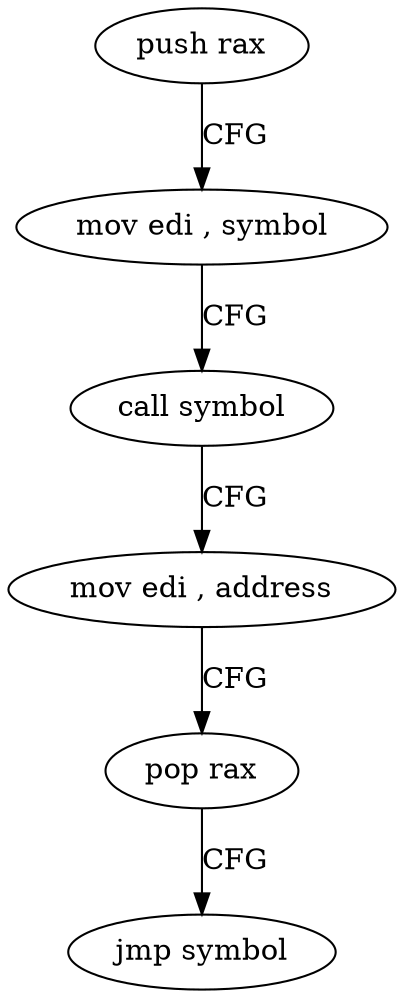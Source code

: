 digraph "func" {
"4216000" [label = "push rax" ]
"4216001" [label = "mov edi , symbol" ]
"4216006" [label = "call symbol" ]
"4216011" [label = "mov edi , address" ]
"4216016" [label = "pop rax" ]
"4216017" [label = "jmp symbol" ]
"4216000" -> "4216001" [ label = "CFG" ]
"4216001" -> "4216006" [ label = "CFG" ]
"4216006" -> "4216011" [ label = "CFG" ]
"4216011" -> "4216016" [ label = "CFG" ]
"4216016" -> "4216017" [ label = "CFG" ]
}
